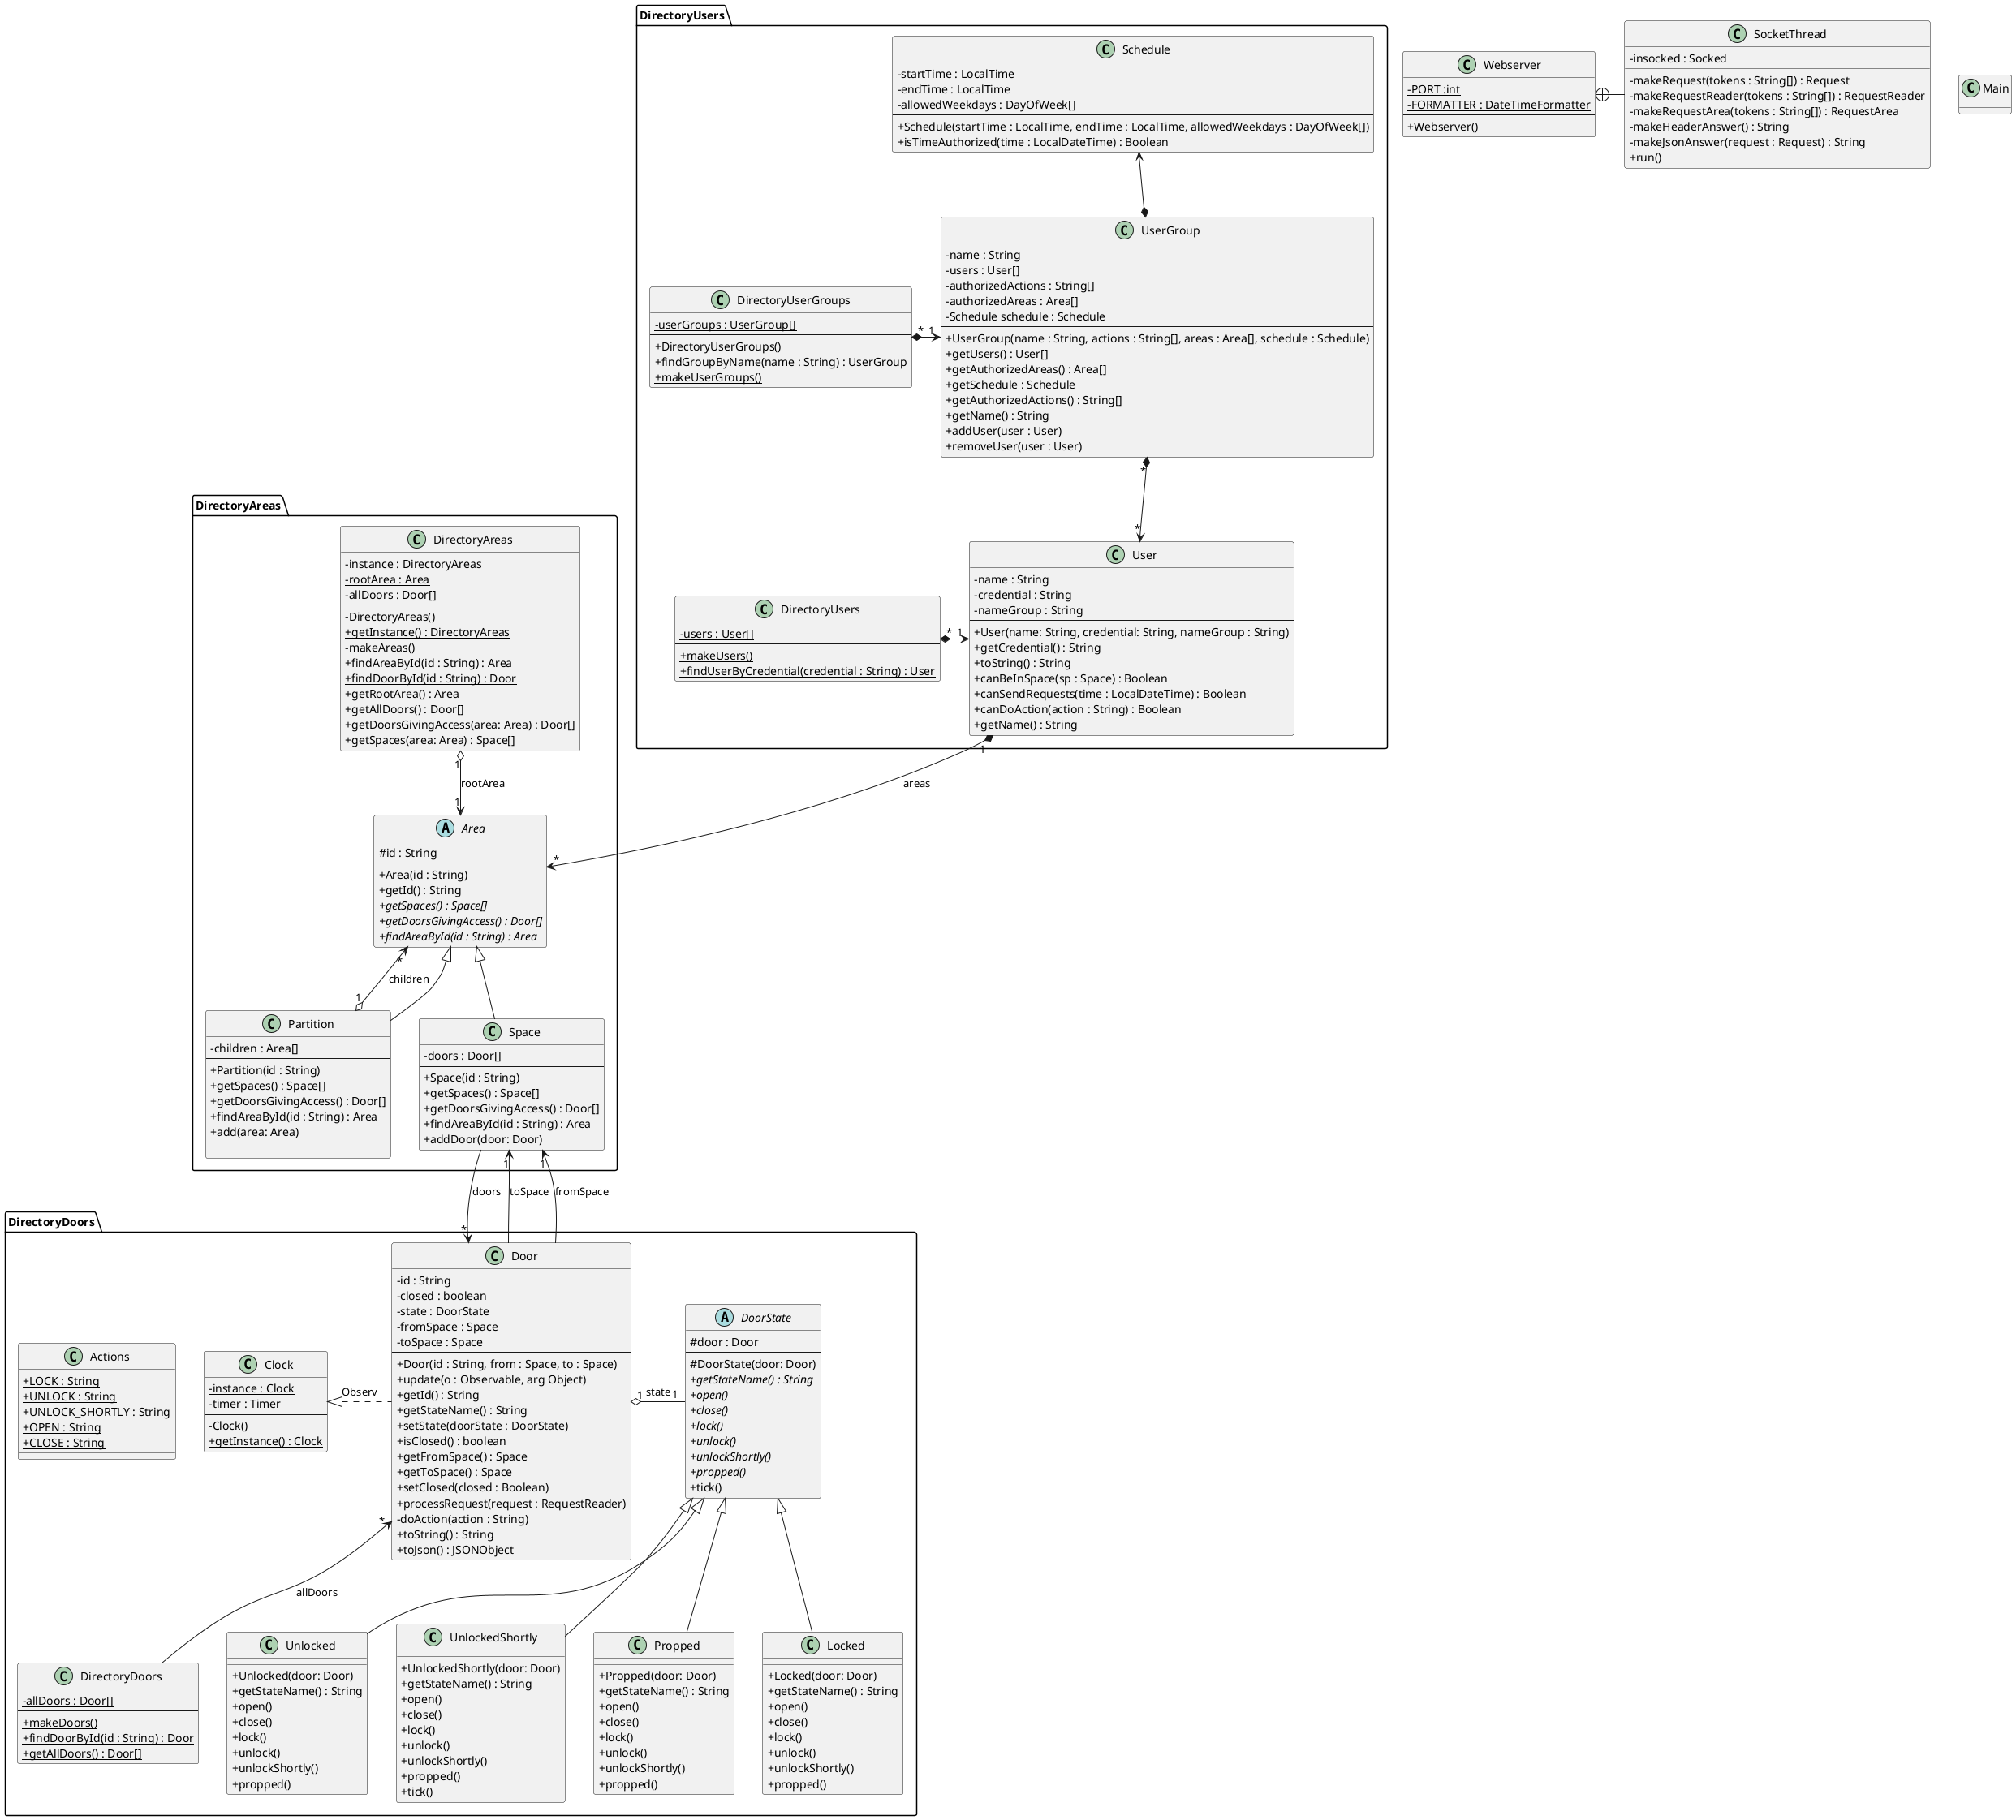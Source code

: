 @startuml
skinparam classAttributeIconSize 0
package DirectoryDoors{
    class Door {
    - id : String
    - closed : boolean
    - state : DoorState
    - fromSpace : Space
    - toSpace : Space
    ---
    + Door(id : String, from : Space, to : Space)
    + update(o : Observable, arg Object)
    + getId() : String
    + getStateName() : String
    + setState(doorState : DoorState)
    + isClosed() : boolean
    + getFromSpace() : Space
    + getToSpace() : Space
    + setClosed(closed : Boolean)
    + processRequest(request : RequestReader)
    - doAction(action : String)
    + toString() : String
    + toJson() : JSONObject
    }

    abstract class DoorState {
    # door : Door
    ---
    # DoorState(door: Door)
    {abstract} + getStateName() : String
    {abstract} + open()
    {abstract} + close()
    {abstract} + lock()
    {abstract} + unlock()
    {abstract} + unlockShortly()
    {abstract} + propped()
    + tick()
    }

    class Locked {
    + Locked(door: Door)
    + getStateName() : String
    + open()
    + close()
    + lock()
    + unlock()
    + unlockShortly()
    + propped()
    }

    class Unlocked {
    + Unlocked(door: Door)
    + getStateName() : String
    + open()
    + close()
    + lock()
    + unlock()
    + unlockShortly()
    + propped()
    }

    class UnlockedShortly {
    + UnlockedShortly(door: Door)
    + getStateName() : String
    + open()
    + close()
    + lock()
    + unlock()
    + unlockShortly()
    + propped()
    + tick()
    }

    class Propped {
    + Propped(door: Door)
    + getStateName() : String
    + open()
    + close()
    + lock()
    + unlock()
    + unlockShortly()
    + propped()
    }

    class DirectoryDoors {
    - {static} allDoors : Door[]
    ---
    + {static} makeDoors()
    + {static} findDoorById(id : String) : Door
    + {static} getAllDoors() : Door[]
    }

    class Actions{
    {static}+LOCK : String
    {static}+UNLOCK : String
    {static}+UNLOCK_SHORTLY : String
    {static}+OPEN : String
    {static}+CLOSE : String
    }

    class Clock{
    {static}-instance : Clock
    -timer : Timer
    ---
    -Clock()
    {static}+getInstance() : Clock
    }

    '---RELATIONS---
    Door "1" o- "1" DoorState : "state"

    DoorState <|-- Locked
    DoorState <|-- Unlocked
    DoorState <|-- UnlockedShortly
    DoorState <|-- Propped
    Door "*" <-- DirectoryDoors : "allDoors"

    Clock <|. Door : "Observ"
    '------------
}

package DirectoryAreas{
    class DirectoryAreas{
    {static} -instance : DirectoryAreas
    {static} -rootArea : Area
    -allDoors : Door[]
    ---
    - DirectoryAreas()
    {static} +getInstance() : DirectoryAreas
    -makeAreas()
    {static} +findAreaById(id : String) : Area
    {static} +findDoorById(id : String) : Door
    +getRootArea() : Area
    +getAllDoors() : Door[]
    +getDoorsGivingAccess(area: Area) : Door[]
    +getSpaces(area: Area) : Space[]
    }

    abstract class Area {
    #id : String
    ---
    +Area(id : String)
    +getId() : String
    {abstract} +getSpaces() : Space[]
    {abstract} +getDoorsGivingAccess() : Door[]
    {abstract} +findAreaById(id : String) : Area
    }

    class Partition {
    -children : Area[]
    ---
    +Partition(id : String)
    +getSpaces() : Space[]
    +getDoorsGivingAccess() : Door[]
    +findAreaById(id : String) : Area
    +add(area: Area)

    }

    class Space {
    -doors : Door[]
    ---
    +Space(id : String)
    +getSpaces() : Space[]
    +getDoorsGivingAccess() : Door[]
    +findAreaById(id : String) : Area
    +addDoor(door: Door)
    }

    '---RELATIONS---
    DirectoryAreas "1" o--> "1" Area: "rootArea"
    Area "*" <--o "1" Partition : children
    Space "1" <-- Door : "toSpace"
    Space "1" <-- Door : "fromSpace"
    Door "*" <-- Space : "doors"

    Area <|-- Partition
    Area <|-- Space
    '------------
}

package DirectoryUsers{
    class DirectoryUserGroups{
    {static}-userGroups : UserGroup[]
    ---
    +DirectoryUserGroups()
    {static}+findGroupByName(name : String) : UserGroup
    {static}+makeUserGroups()
    }

    class DirectoryUsers{
    {static}-users : User[]
    ---
    {static}+makeUsers()
    {static}+findUserByCredential(credential : String) : User
    }

    class User {
    - name : String
    - credential : String
    - nameGroup : String
    ---
    +User(name: String, credential: String, nameGroup : String)
    +getCredential() : String
    + toString() : String
    +canBeInSpace(sp : Space) : Boolean
    +canSendRequests(time : LocalDateTime) : Boolean
    +canDoAction(action : String) : Boolean
    +getName() : String
    }

    class UserGroup{
    -name : String
    -users : User[]
    -authorizedActions : String[]
    -authorizedAreas : Area[]
    -Schedule schedule : Schedule
    ---
    +UserGroup(name : String, actions : String[], areas : Area[], schedule : Schedule)
    +getUsers() : User[]
    +getAuthorizedAreas() : Area[]
    +getSchedule : Schedule
    +getAuthorizedActions() : String[]
    +getName() : String
    +addUser(user : User)
    +removeUser(user : User)
    }

    class Schedule{
    -startTime : LocalTime
    -endTime : LocalTime
    -allowedWeekdays : DayOfWeek[]
    ---
    +Schedule(startTime : LocalTime, endTime : LocalTime, allowedWeekdays : DayOfWeek[])
    +isTimeAuthorized(time : LocalDateTime) : Boolean
    }

    '---RELATIONS---
    User "1" *--> "*" Area : "areas"
    UserGroup "*" *--> "*" User
    DirectoryUsers "*" *-> "1" User
    DirectoryUserGroups "*" *-> "1" UserGroup
    Schedule <--* UserGroup
    '------------
}

class Main{}

class Webserver {
- {static} PORT :int
- {static} FORMATTER : DateTimeFormatter
---
+ Webserver()
}

class SocketThread {
- insocked : Socked
- makeRequest(tokens : String[]) : Request
- makeRequestReader(tokens : String[]) : RequestReader
- makeRequestArea(tokens : String[]) : RequestArea
- makeHeaderAnswer() : String
- makeJsonAnswer(request : Request) : String
+ run()
}

Webserver +-right- SocketThread
@enduml